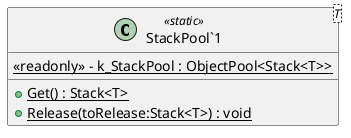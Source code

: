 @startuml
class "StackPool`1"<T> <<static>> {
    {static} <<readonly>> - k_StackPool : ObjectPool<Stack<T>>
    + {static} Get() : Stack<T>
    + {static} Release(toRelease:Stack<T>) : void
}
@enduml
